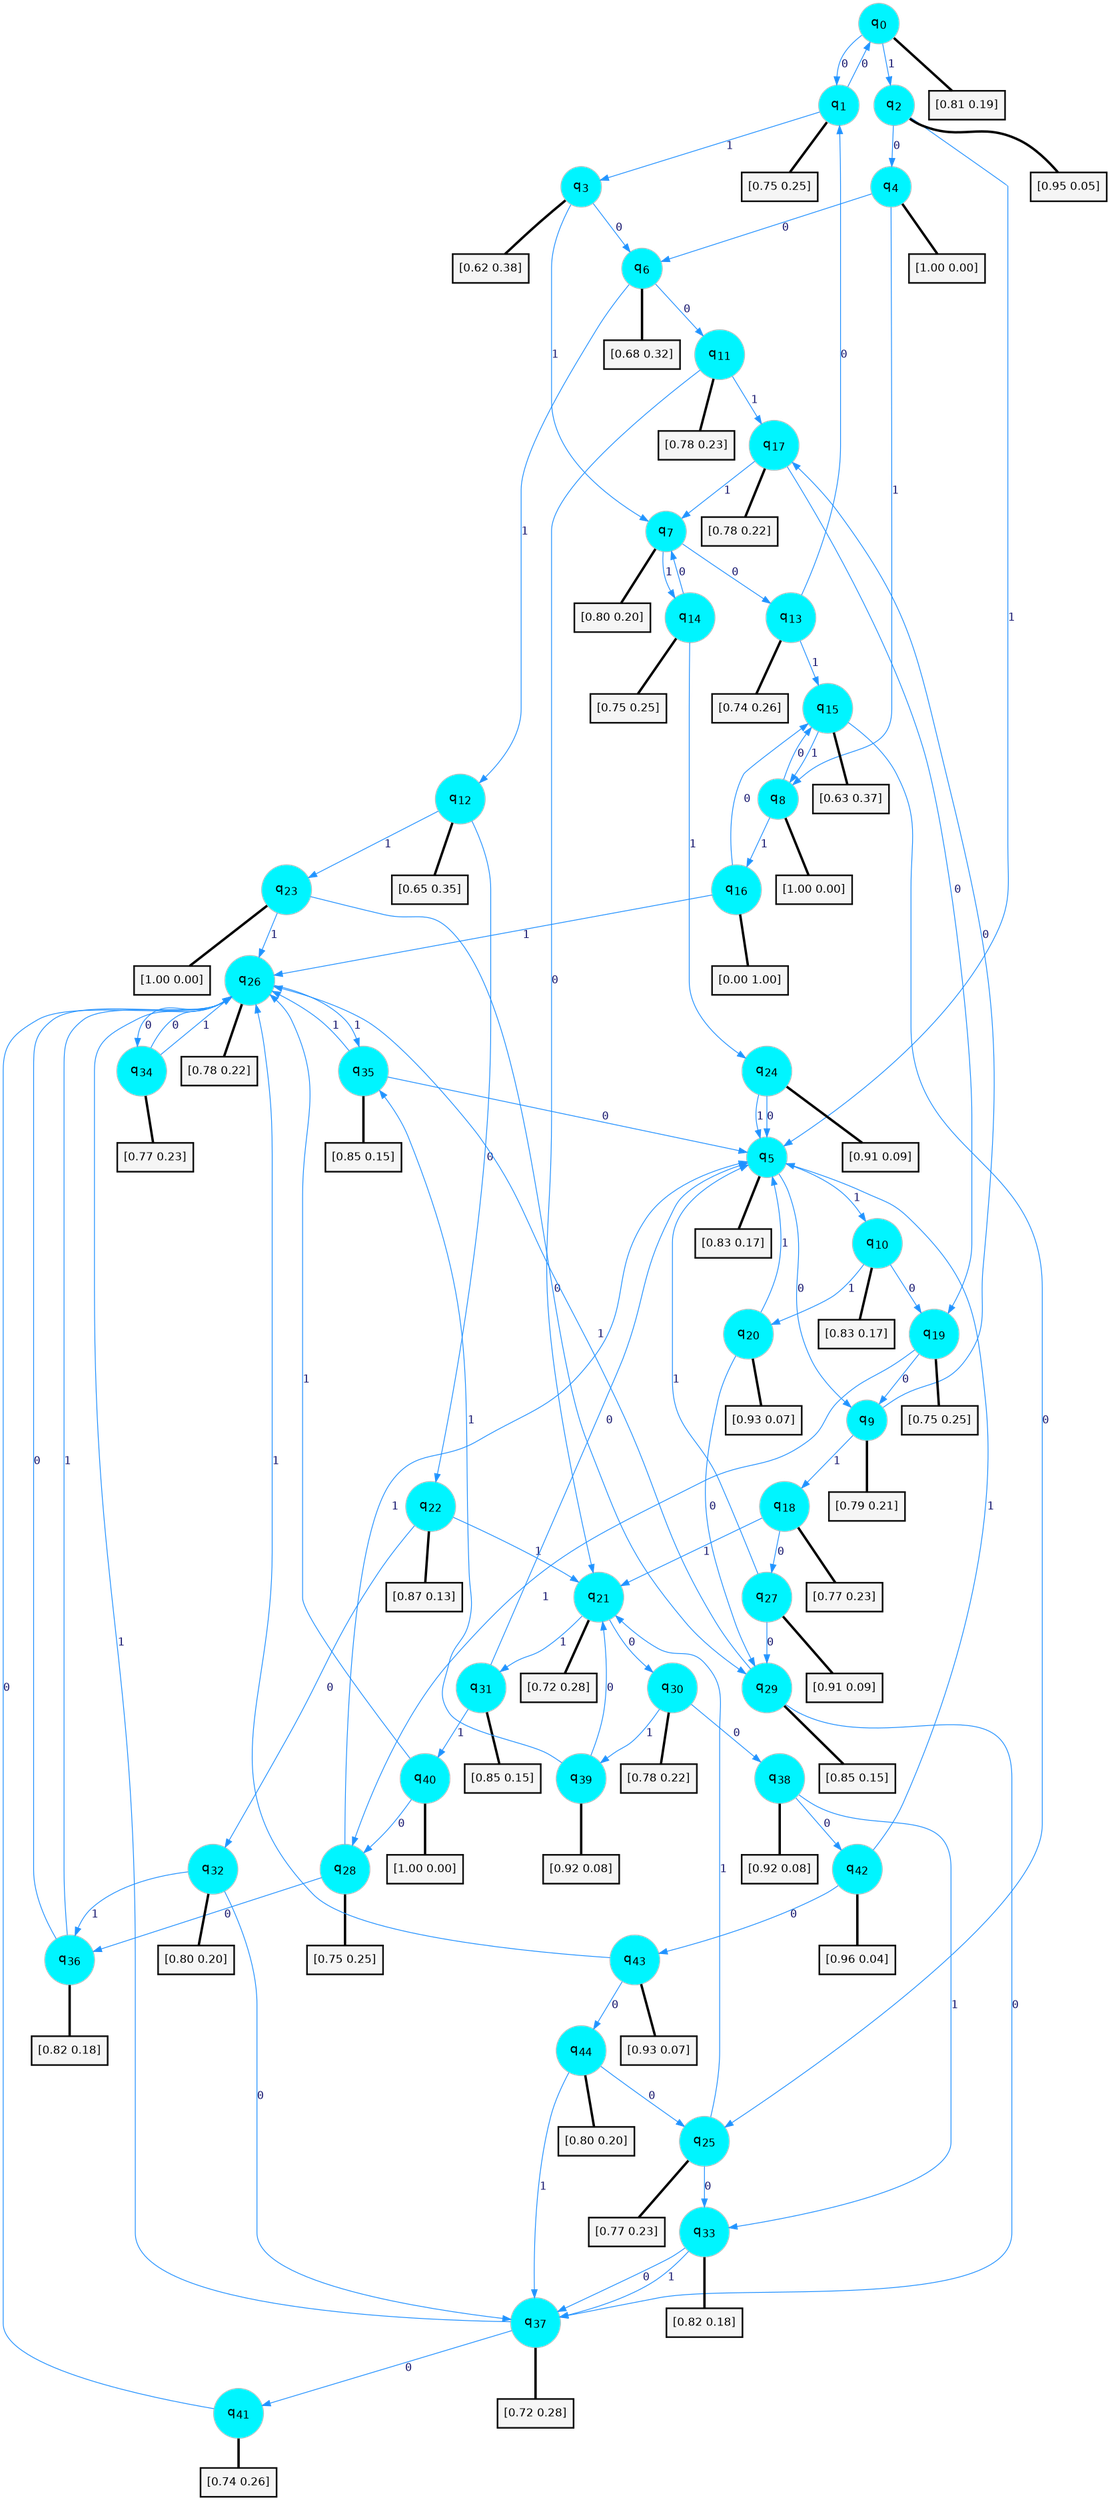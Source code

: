 digraph G {
graph [
bgcolor=transparent, dpi=300, rankdir=TD, size="40,25"];
node [
color=gray, fillcolor=turquoise1, fontcolor=black, fontname=Helvetica, fontsize=16, fontweight=bold, shape=circle, style=filled];
edge [
arrowsize=1, color=dodgerblue1, fontcolor=midnightblue, fontname=courier, fontweight=bold, penwidth=1, style=solid, weight=20];
0[label=<q<SUB>0</SUB>>];
1[label=<q<SUB>1</SUB>>];
2[label=<q<SUB>2</SUB>>];
3[label=<q<SUB>3</SUB>>];
4[label=<q<SUB>4</SUB>>];
5[label=<q<SUB>5</SUB>>];
6[label=<q<SUB>6</SUB>>];
7[label=<q<SUB>7</SUB>>];
8[label=<q<SUB>8</SUB>>];
9[label=<q<SUB>9</SUB>>];
10[label=<q<SUB>10</SUB>>];
11[label=<q<SUB>11</SUB>>];
12[label=<q<SUB>12</SUB>>];
13[label=<q<SUB>13</SUB>>];
14[label=<q<SUB>14</SUB>>];
15[label=<q<SUB>15</SUB>>];
16[label=<q<SUB>16</SUB>>];
17[label=<q<SUB>17</SUB>>];
18[label=<q<SUB>18</SUB>>];
19[label=<q<SUB>19</SUB>>];
20[label=<q<SUB>20</SUB>>];
21[label=<q<SUB>21</SUB>>];
22[label=<q<SUB>22</SUB>>];
23[label=<q<SUB>23</SUB>>];
24[label=<q<SUB>24</SUB>>];
25[label=<q<SUB>25</SUB>>];
26[label=<q<SUB>26</SUB>>];
27[label=<q<SUB>27</SUB>>];
28[label=<q<SUB>28</SUB>>];
29[label=<q<SUB>29</SUB>>];
30[label=<q<SUB>30</SUB>>];
31[label=<q<SUB>31</SUB>>];
32[label=<q<SUB>32</SUB>>];
33[label=<q<SUB>33</SUB>>];
34[label=<q<SUB>34</SUB>>];
35[label=<q<SUB>35</SUB>>];
36[label=<q<SUB>36</SUB>>];
37[label=<q<SUB>37</SUB>>];
38[label=<q<SUB>38</SUB>>];
39[label=<q<SUB>39</SUB>>];
40[label=<q<SUB>40</SUB>>];
41[label=<q<SUB>41</SUB>>];
42[label=<q<SUB>42</SUB>>];
43[label=<q<SUB>43</SUB>>];
44[label=<q<SUB>44</SUB>>];
45[label="[0.81 0.19]", shape=box,fontcolor=black, fontname=Helvetica, fontsize=14, penwidth=2, fillcolor=whitesmoke,color=black];
46[label="[0.75 0.25]", shape=box,fontcolor=black, fontname=Helvetica, fontsize=14, penwidth=2, fillcolor=whitesmoke,color=black];
47[label="[0.95 0.05]", shape=box,fontcolor=black, fontname=Helvetica, fontsize=14, penwidth=2, fillcolor=whitesmoke,color=black];
48[label="[0.62 0.38]", shape=box,fontcolor=black, fontname=Helvetica, fontsize=14, penwidth=2, fillcolor=whitesmoke,color=black];
49[label="[1.00 0.00]", shape=box,fontcolor=black, fontname=Helvetica, fontsize=14, penwidth=2, fillcolor=whitesmoke,color=black];
50[label="[0.83 0.17]", shape=box,fontcolor=black, fontname=Helvetica, fontsize=14, penwidth=2, fillcolor=whitesmoke,color=black];
51[label="[0.68 0.32]", shape=box,fontcolor=black, fontname=Helvetica, fontsize=14, penwidth=2, fillcolor=whitesmoke,color=black];
52[label="[0.80 0.20]", shape=box,fontcolor=black, fontname=Helvetica, fontsize=14, penwidth=2, fillcolor=whitesmoke,color=black];
53[label="[1.00 0.00]", shape=box,fontcolor=black, fontname=Helvetica, fontsize=14, penwidth=2, fillcolor=whitesmoke,color=black];
54[label="[0.79 0.21]", shape=box,fontcolor=black, fontname=Helvetica, fontsize=14, penwidth=2, fillcolor=whitesmoke,color=black];
55[label="[0.83 0.17]", shape=box,fontcolor=black, fontname=Helvetica, fontsize=14, penwidth=2, fillcolor=whitesmoke,color=black];
56[label="[0.78 0.23]", shape=box,fontcolor=black, fontname=Helvetica, fontsize=14, penwidth=2, fillcolor=whitesmoke,color=black];
57[label="[0.65 0.35]", shape=box,fontcolor=black, fontname=Helvetica, fontsize=14, penwidth=2, fillcolor=whitesmoke,color=black];
58[label="[0.74 0.26]", shape=box,fontcolor=black, fontname=Helvetica, fontsize=14, penwidth=2, fillcolor=whitesmoke,color=black];
59[label="[0.75 0.25]", shape=box,fontcolor=black, fontname=Helvetica, fontsize=14, penwidth=2, fillcolor=whitesmoke,color=black];
60[label="[0.63 0.37]", shape=box,fontcolor=black, fontname=Helvetica, fontsize=14, penwidth=2, fillcolor=whitesmoke,color=black];
61[label="[0.00 1.00]", shape=box,fontcolor=black, fontname=Helvetica, fontsize=14, penwidth=2, fillcolor=whitesmoke,color=black];
62[label="[0.78 0.22]", shape=box,fontcolor=black, fontname=Helvetica, fontsize=14, penwidth=2, fillcolor=whitesmoke,color=black];
63[label="[0.77 0.23]", shape=box,fontcolor=black, fontname=Helvetica, fontsize=14, penwidth=2, fillcolor=whitesmoke,color=black];
64[label="[0.75 0.25]", shape=box,fontcolor=black, fontname=Helvetica, fontsize=14, penwidth=2, fillcolor=whitesmoke,color=black];
65[label="[0.93 0.07]", shape=box,fontcolor=black, fontname=Helvetica, fontsize=14, penwidth=2, fillcolor=whitesmoke,color=black];
66[label="[0.72 0.28]", shape=box,fontcolor=black, fontname=Helvetica, fontsize=14, penwidth=2, fillcolor=whitesmoke,color=black];
67[label="[0.87 0.13]", shape=box,fontcolor=black, fontname=Helvetica, fontsize=14, penwidth=2, fillcolor=whitesmoke,color=black];
68[label="[1.00 0.00]", shape=box,fontcolor=black, fontname=Helvetica, fontsize=14, penwidth=2, fillcolor=whitesmoke,color=black];
69[label="[0.91 0.09]", shape=box,fontcolor=black, fontname=Helvetica, fontsize=14, penwidth=2, fillcolor=whitesmoke,color=black];
70[label="[0.77 0.23]", shape=box,fontcolor=black, fontname=Helvetica, fontsize=14, penwidth=2, fillcolor=whitesmoke,color=black];
71[label="[0.78 0.22]", shape=box,fontcolor=black, fontname=Helvetica, fontsize=14, penwidth=2, fillcolor=whitesmoke,color=black];
72[label="[0.91 0.09]", shape=box,fontcolor=black, fontname=Helvetica, fontsize=14, penwidth=2, fillcolor=whitesmoke,color=black];
73[label="[0.75 0.25]", shape=box,fontcolor=black, fontname=Helvetica, fontsize=14, penwidth=2, fillcolor=whitesmoke,color=black];
74[label="[0.85 0.15]", shape=box,fontcolor=black, fontname=Helvetica, fontsize=14, penwidth=2, fillcolor=whitesmoke,color=black];
75[label="[0.78 0.22]", shape=box,fontcolor=black, fontname=Helvetica, fontsize=14, penwidth=2, fillcolor=whitesmoke,color=black];
76[label="[0.85 0.15]", shape=box,fontcolor=black, fontname=Helvetica, fontsize=14, penwidth=2, fillcolor=whitesmoke,color=black];
77[label="[0.80 0.20]", shape=box,fontcolor=black, fontname=Helvetica, fontsize=14, penwidth=2, fillcolor=whitesmoke,color=black];
78[label="[0.82 0.18]", shape=box,fontcolor=black, fontname=Helvetica, fontsize=14, penwidth=2, fillcolor=whitesmoke,color=black];
79[label="[0.77 0.23]", shape=box,fontcolor=black, fontname=Helvetica, fontsize=14, penwidth=2, fillcolor=whitesmoke,color=black];
80[label="[0.85 0.15]", shape=box,fontcolor=black, fontname=Helvetica, fontsize=14, penwidth=2, fillcolor=whitesmoke,color=black];
81[label="[0.82 0.18]", shape=box,fontcolor=black, fontname=Helvetica, fontsize=14, penwidth=2, fillcolor=whitesmoke,color=black];
82[label="[0.72 0.28]", shape=box,fontcolor=black, fontname=Helvetica, fontsize=14, penwidth=2, fillcolor=whitesmoke,color=black];
83[label="[0.92 0.08]", shape=box,fontcolor=black, fontname=Helvetica, fontsize=14, penwidth=2, fillcolor=whitesmoke,color=black];
84[label="[0.92 0.08]", shape=box,fontcolor=black, fontname=Helvetica, fontsize=14, penwidth=2, fillcolor=whitesmoke,color=black];
85[label="[1.00 0.00]", shape=box,fontcolor=black, fontname=Helvetica, fontsize=14, penwidth=2, fillcolor=whitesmoke,color=black];
86[label="[0.74 0.26]", shape=box,fontcolor=black, fontname=Helvetica, fontsize=14, penwidth=2, fillcolor=whitesmoke,color=black];
87[label="[0.96 0.04]", shape=box,fontcolor=black, fontname=Helvetica, fontsize=14, penwidth=2, fillcolor=whitesmoke,color=black];
88[label="[0.93 0.07]", shape=box,fontcolor=black, fontname=Helvetica, fontsize=14, penwidth=2, fillcolor=whitesmoke,color=black];
89[label="[0.80 0.20]", shape=box,fontcolor=black, fontname=Helvetica, fontsize=14, penwidth=2, fillcolor=whitesmoke,color=black];
0->1 [label=0];
0->2 [label=1];
0->45 [arrowhead=none, penwidth=3,color=black];
1->0 [label=0];
1->3 [label=1];
1->46 [arrowhead=none, penwidth=3,color=black];
2->4 [label=0];
2->5 [label=1];
2->47 [arrowhead=none, penwidth=3,color=black];
3->6 [label=0];
3->7 [label=1];
3->48 [arrowhead=none, penwidth=3,color=black];
4->6 [label=0];
4->8 [label=1];
4->49 [arrowhead=none, penwidth=3,color=black];
5->9 [label=0];
5->10 [label=1];
5->50 [arrowhead=none, penwidth=3,color=black];
6->11 [label=0];
6->12 [label=1];
6->51 [arrowhead=none, penwidth=3,color=black];
7->13 [label=0];
7->14 [label=1];
7->52 [arrowhead=none, penwidth=3,color=black];
8->15 [label=0];
8->16 [label=1];
8->53 [arrowhead=none, penwidth=3,color=black];
9->17 [label=0];
9->18 [label=1];
9->54 [arrowhead=none, penwidth=3,color=black];
10->19 [label=0];
10->20 [label=1];
10->55 [arrowhead=none, penwidth=3,color=black];
11->21 [label=0];
11->17 [label=1];
11->56 [arrowhead=none, penwidth=3,color=black];
12->22 [label=0];
12->23 [label=1];
12->57 [arrowhead=none, penwidth=3,color=black];
13->1 [label=0];
13->15 [label=1];
13->58 [arrowhead=none, penwidth=3,color=black];
14->7 [label=0];
14->24 [label=1];
14->59 [arrowhead=none, penwidth=3,color=black];
15->25 [label=0];
15->8 [label=1];
15->60 [arrowhead=none, penwidth=3,color=black];
16->15 [label=0];
16->26 [label=1];
16->61 [arrowhead=none, penwidth=3,color=black];
17->19 [label=0];
17->7 [label=1];
17->62 [arrowhead=none, penwidth=3,color=black];
18->27 [label=0];
18->21 [label=1];
18->63 [arrowhead=none, penwidth=3,color=black];
19->9 [label=0];
19->28 [label=1];
19->64 [arrowhead=none, penwidth=3,color=black];
20->29 [label=0];
20->5 [label=1];
20->65 [arrowhead=none, penwidth=3,color=black];
21->30 [label=0];
21->31 [label=1];
21->66 [arrowhead=none, penwidth=3,color=black];
22->32 [label=0];
22->21 [label=1];
22->67 [arrowhead=none, penwidth=3,color=black];
23->29 [label=0];
23->26 [label=1];
23->68 [arrowhead=none, penwidth=3,color=black];
24->5 [label=0];
24->5 [label=1];
24->69 [arrowhead=none, penwidth=3,color=black];
25->33 [label=0];
25->21 [label=1];
25->70 [arrowhead=none, penwidth=3,color=black];
26->34 [label=0];
26->35 [label=1];
26->71 [arrowhead=none, penwidth=3,color=black];
27->29 [label=0];
27->5 [label=1];
27->72 [arrowhead=none, penwidth=3,color=black];
28->36 [label=0];
28->5 [label=1];
28->73 [arrowhead=none, penwidth=3,color=black];
29->37 [label=0];
29->26 [label=1];
29->74 [arrowhead=none, penwidth=3,color=black];
30->38 [label=0];
30->39 [label=1];
30->75 [arrowhead=none, penwidth=3,color=black];
31->5 [label=0];
31->40 [label=1];
31->76 [arrowhead=none, penwidth=3,color=black];
32->37 [label=0];
32->36 [label=1];
32->77 [arrowhead=none, penwidth=3,color=black];
33->37 [label=0];
33->37 [label=1];
33->78 [arrowhead=none, penwidth=3,color=black];
34->26 [label=0];
34->26 [label=1];
34->79 [arrowhead=none, penwidth=3,color=black];
35->5 [label=0];
35->26 [label=1];
35->80 [arrowhead=none, penwidth=3,color=black];
36->26 [label=0];
36->26 [label=1];
36->81 [arrowhead=none, penwidth=3,color=black];
37->41 [label=0];
37->26 [label=1];
37->82 [arrowhead=none, penwidth=3,color=black];
38->42 [label=0];
38->33 [label=1];
38->83 [arrowhead=none, penwidth=3,color=black];
39->21 [label=0];
39->35 [label=1];
39->84 [arrowhead=none, penwidth=3,color=black];
40->28 [label=0];
40->26 [label=1];
40->85 [arrowhead=none, penwidth=3,color=black];
41->26 [label=0];
41->86 [arrowhead=none, penwidth=3,color=black];
42->43 [label=0];
42->5 [label=1];
42->87 [arrowhead=none, penwidth=3,color=black];
43->44 [label=0];
43->26 [label=1];
43->88 [arrowhead=none, penwidth=3,color=black];
44->25 [label=0];
44->37 [label=1];
44->89 [arrowhead=none, penwidth=3,color=black];
}
